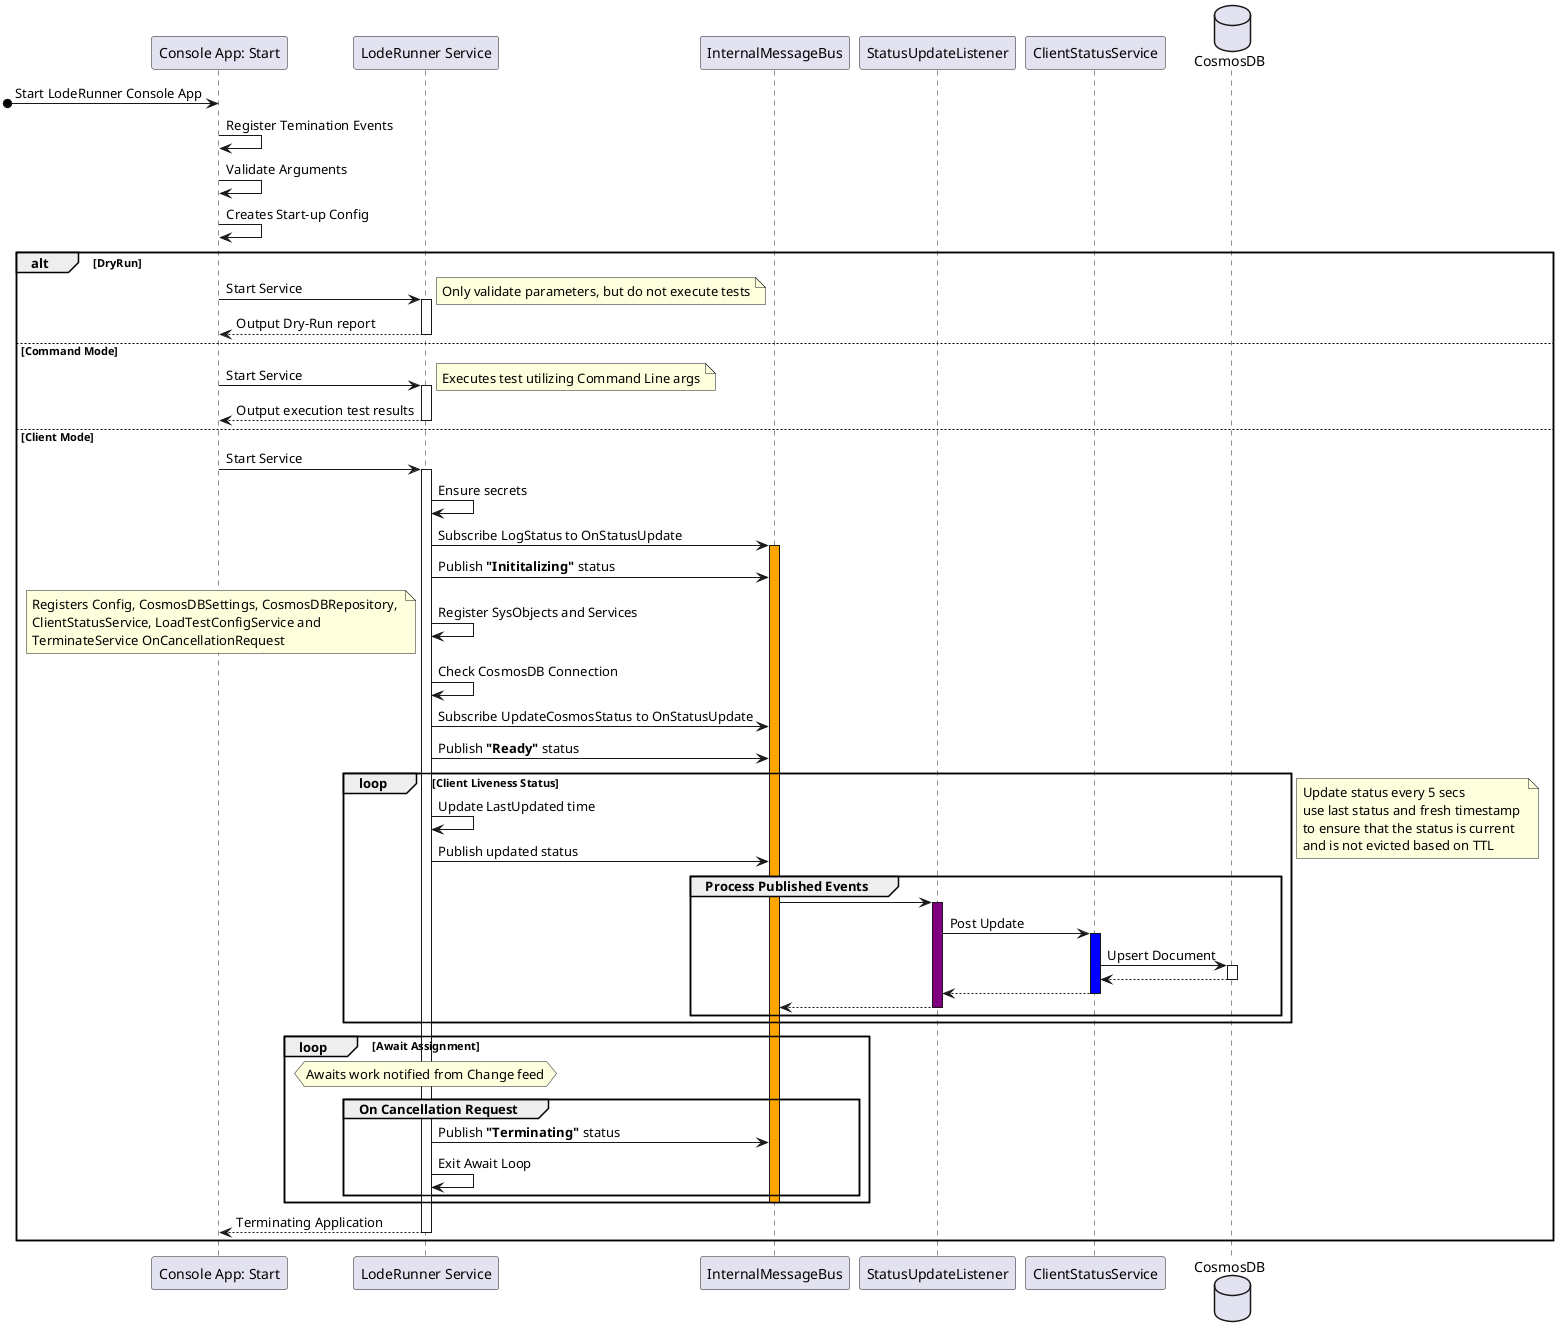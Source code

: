 @startuml LodeRunner Startup

participant "Console App: Start" as L8rConsoleAppStart
participant "LodeRunner Service" as L8rService
participant "InternalMessageBus" as EventBus
participant "StatusUpdateListener" as StatusListener
participant "ClientStatusService" as ClientStatusService
database    "CosmosDB" as CosmosDB

[o-> L8rConsoleAppStart: Start LodeRunner Console App

L8rConsoleAppStart -> L8rConsoleAppStart: Register Temination Events
L8rConsoleAppStart -> L8rConsoleAppStart: Validate Arguments
L8rConsoleAppStart -> L8rConsoleAppStart: Creates Start-up Config


alt DryRun 
L8rConsoleAppStart -> L8rService: Start Service  
activate L8rService
note right
    Only validate parameters, but do not execute tests
end note
L8rService --> L8rConsoleAppStart : Output Dry-Run report  
deactivate L8rService
else Command Mode
L8rConsoleAppStart -> L8rService: Start Service
activate L8rService
note right
    Executes test utilizing Command Line args
end note
L8rService --> L8rConsoleAppStart : Output execution test results
deactivate L8rService
else Client Mode
L8rConsoleAppStart -> L8rService: Start Service
activate L8rService
L8rService -> L8rService: Ensure secrets
L8rService -> EventBus: Subscribe LogStatus to OnStatusUpdate 
activate EventBus #Orange

L8rService -> EventBus : Publish **"Inititalizing"** status
L8rService -> L8rService: Register SysObjects and Services
note left
    Registers Config, CosmosDBSettings, CosmosDBRepository, 
    ClientStatusService, LoadTestConfigService and 
    TerminateService OnCancellationRequest
end note
L8rService -> L8rService: Check CosmosDB Connection
L8rService -> EventBus: Subscribe UpdateCosmosStatus to OnStatusUpdate 
L8rService -> EventBus : Publish **"Ready"** status

loop Client Liveness Status
    L8rService -> L8rService: Update LastUpdated time
    L8rService -> EventBus : Publish updated status
    Group Process Published Events
        EventBus -> StatusListener
        activate StatusListener #Purple
        StatusListener -> ClientStatusService : Post Update
        activate ClientStatusService #Blue
        ClientStatusService -> CosmosDB : Upsert Document
        activate CosmosDB
        CosmosDB --> ClientStatusService
        deactivate CosmosDB
        ClientStatusService --> StatusListener
        deactivate ClientStatusService
        StatusListener --> EventBus
        deactivate StatusListener
    end
end
note left
    Update status every 5 secs 
    use last status and fresh timestamp 
    to ensure that the status is current
    and is not evicted based on TTL
end note

loop **Await Assignment**
    hnote over L8rService : Awaits work notified from Change feed
    group **On Cancellation Request**
        L8rService -> EventBus : Publish **"Terminating"** status
        L8rService -> L8rService: Exit Await Loop
    end
    deactivate EventBus
end
L8rService --> L8rConsoleAppStart : Terminating Application
deactivate L8rService
end

@enduml